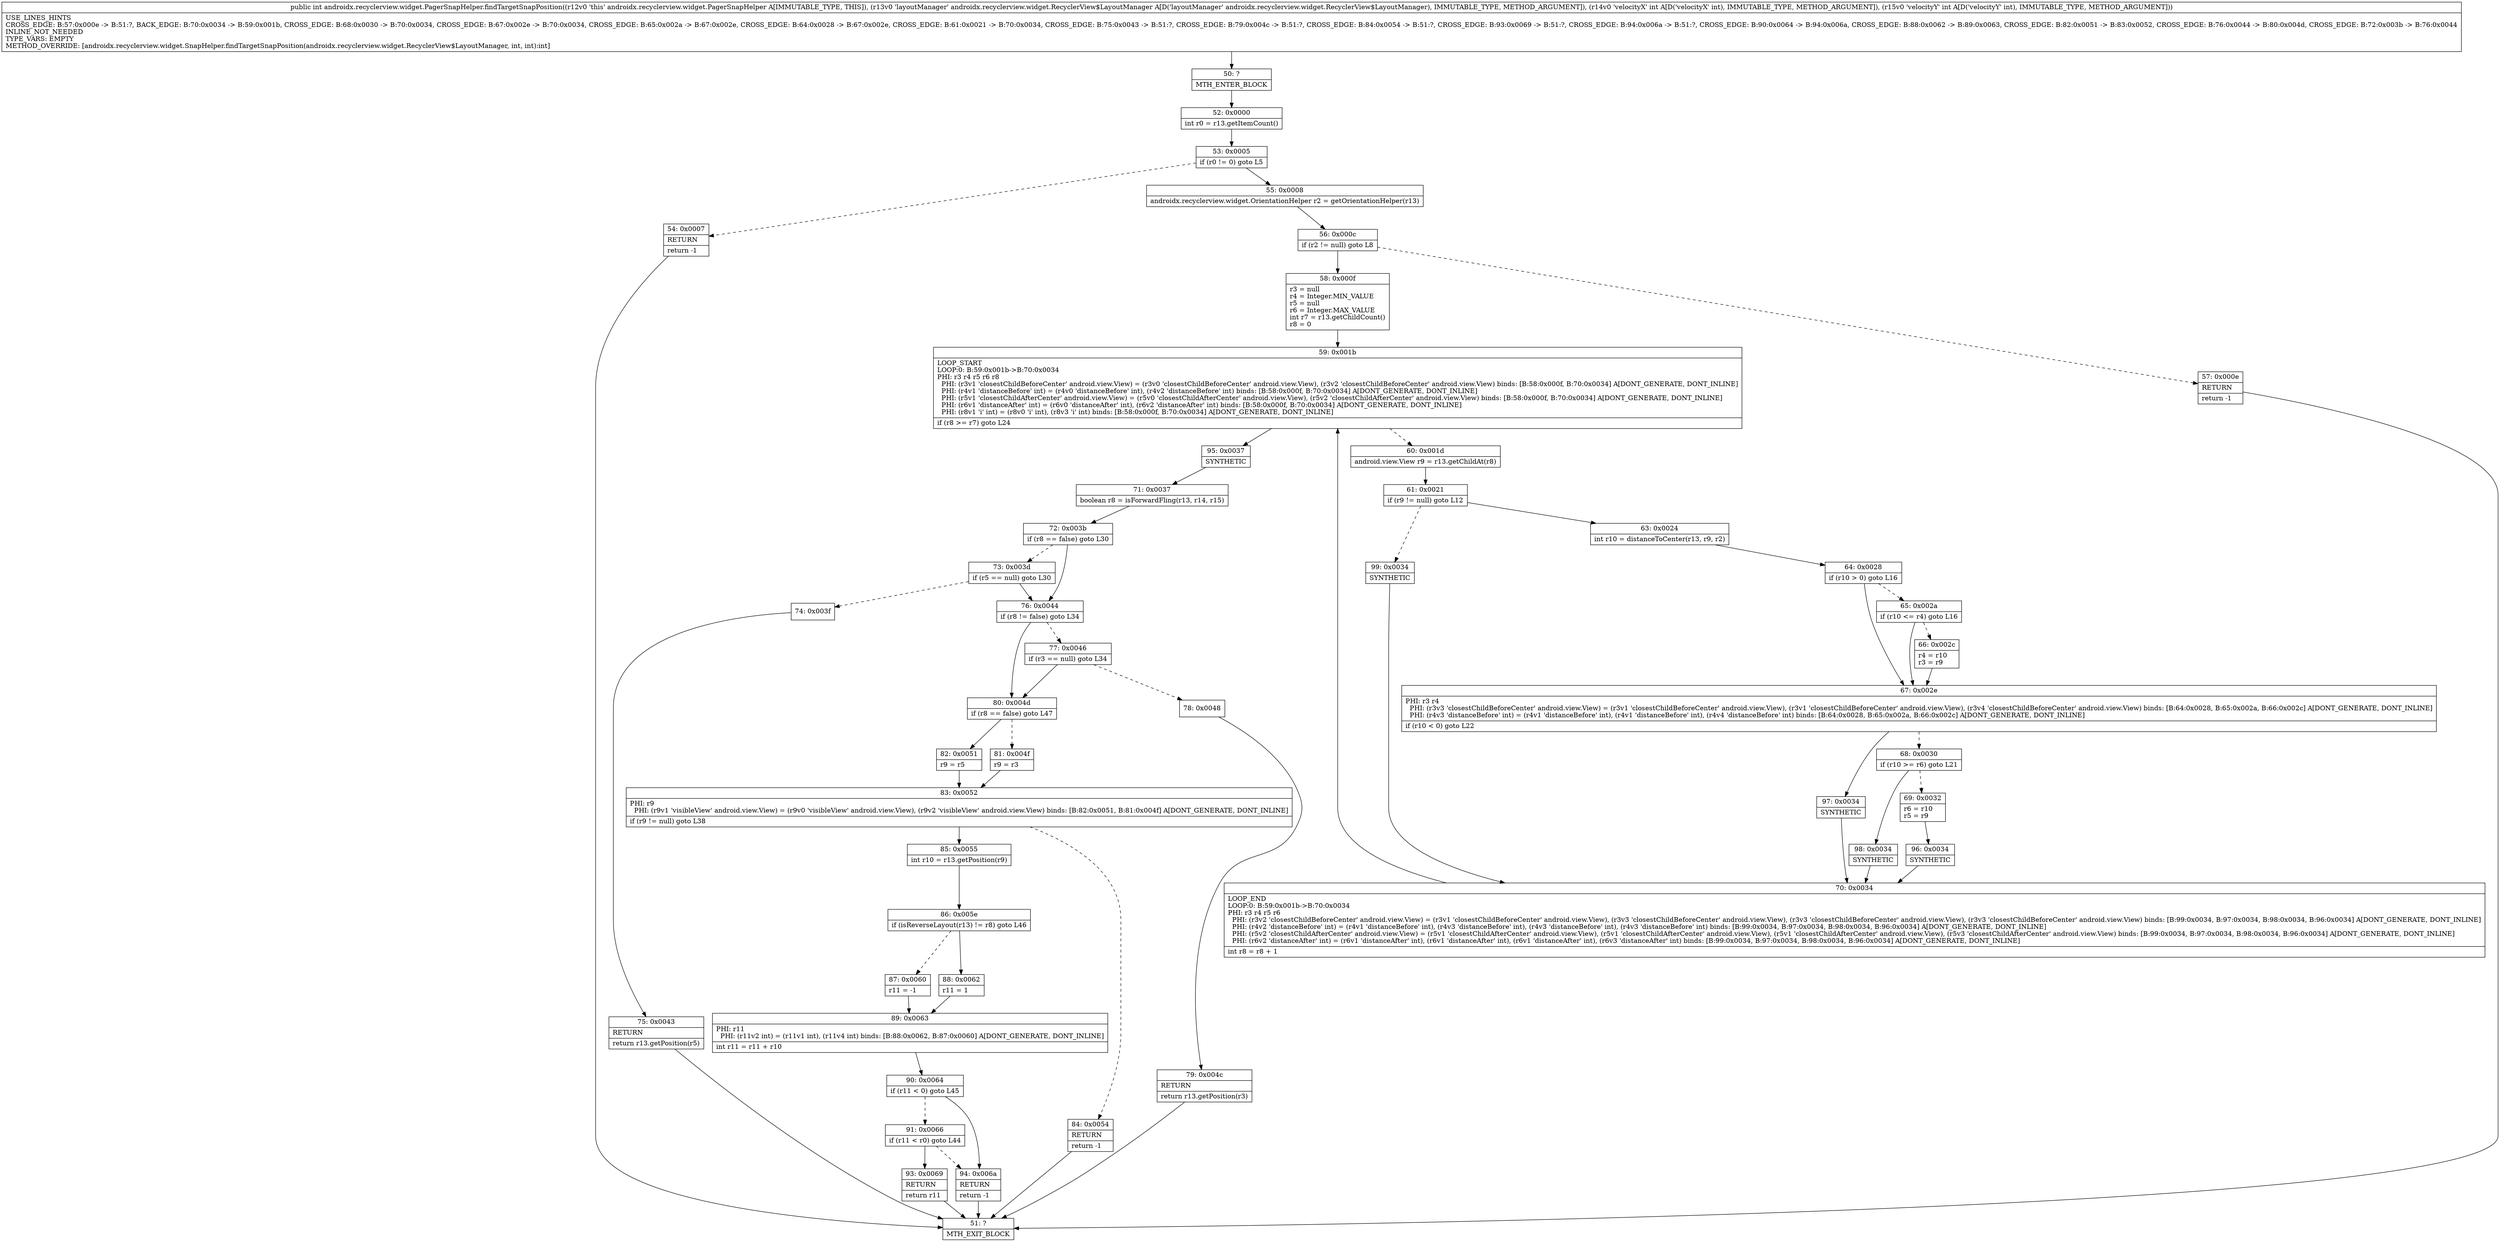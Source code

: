 digraph "CFG forandroidx.recyclerview.widget.PagerSnapHelper.findTargetSnapPosition(Landroidx\/recyclerview\/widget\/RecyclerView$LayoutManager;II)I" {
Node_50 [shape=record,label="{50\:\ ?|MTH_ENTER_BLOCK\l}"];
Node_52 [shape=record,label="{52\:\ 0x0000|int r0 = r13.getItemCount()\l}"];
Node_53 [shape=record,label="{53\:\ 0x0005|if (r0 != 0) goto L5\l}"];
Node_54 [shape=record,label="{54\:\ 0x0007|RETURN\l|return \-1\l}"];
Node_51 [shape=record,label="{51\:\ ?|MTH_EXIT_BLOCK\l}"];
Node_55 [shape=record,label="{55\:\ 0x0008|androidx.recyclerview.widget.OrientationHelper r2 = getOrientationHelper(r13)\l}"];
Node_56 [shape=record,label="{56\:\ 0x000c|if (r2 != null) goto L8\l}"];
Node_57 [shape=record,label="{57\:\ 0x000e|RETURN\l|return \-1\l}"];
Node_58 [shape=record,label="{58\:\ 0x000f|r3 = null\lr4 = Integer.MIN_VALUE\lr5 = null\lr6 = Integer.MAX_VALUE\lint r7 = r13.getChildCount()\lr8 = 0\l}"];
Node_59 [shape=record,label="{59\:\ 0x001b|LOOP_START\lLOOP:0: B:59:0x001b\-\>B:70:0x0034\lPHI: r3 r4 r5 r6 r8 \l  PHI: (r3v1 'closestChildBeforeCenter' android.view.View) = (r3v0 'closestChildBeforeCenter' android.view.View), (r3v2 'closestChildBeforeCenter' android.view.View) binds: [B:58:0x000f, B:70:0x0034] A[DONT_GENERATE, DONT_INLINE]\l  PHI: (r4v1 'distanceBefore' int) = (r4v0 'distanceBefore' int), (r4v2 'distanceBefore' int) binds: [B:58:0x000f, B:70:0x0034] A[DONT_GENERATE, DONT_INLINE]\l  PHI: (r5v1 'closestChildAfterCenter' android.view.View) = (r5v0 'closestChildAfterCenter' android.view.View), (r5v2 'closestChildAfterCenter' android.view.View) binds: [B:58:0x000f, B:70:0x0034] A[DONT_GENERATE, DONT_INLINE]\l  PHI: (r6v1 'distanceAfter' int) = (r6v0 'distanceAfter' int), (r6v2 'distanceAfter' int) binds: [B:58:0x000f, B:70:0x0034] A[DONT_GENERATE, DONT_INLINE]\l  PHI: (r8v1 'i' int) = (r8v0 'i' int), (r8v3 'i' int) binds: [B:58:0x000f, B:70:0x0034] A[DONT_GENERATE, DONT_INLINE]\l|if (r8 \>= r7) goto L24\l}"];
Node_60 [shape=record,label="{60\:\ 0x001d|android.view.View r9 = r13.getChildAt(r8)\l}"];
Node_61 [shape=record,label="{61\:\ 0x0021|if (r9 != null) goto L12\l}"];
Node_63 [shape=record,label="{63\:\ 0x0024|int r10 = distanceToCenter(r13, r9, r2)\l}"];
Node_64 [shape=record,label="{64\:\ 0x0028|if (r10 \> 0) goto L16\l}"];
Node_65 [shape=record,label="{65\:\ 0x002a|if (r10 \<= r4) goto L16\l}"];
Node_66 [shape=record,label="{66\:\ 0x002c|r4 = r10\lr3 = r9\l}"];
Node_67 [shape=record,label="{67\:\ 0x002e|PHI: r3 r4 \l  PHI: (r3v3 'closestChildBeforeCenter' android.view.View) = (r3v1 'closestChildBeforeCenter' android.view.View), (r3v1 'closestChildBeforeCenter' android.view.View), (r3v4 'closestChildBeforeCenter' android.view.View) binds: [B:64:0x0028, B:65:0x002a, B:66:0x002c] A[DONT_GENERATE, DONT_INLINE]\l  PHI: (r4v3 'distanceBefore' int) = (r4v1 'distanceBefore' int), (r4v1 'distanceBefore' int), (r4v4 'distanceBefore' int) binds: [B:64:0x0028, B:65:0x002a, B:66:0x002c] A[DONT_GENERATE, DONT_INLINE]\l|if (r10 \< 0) goto L22\l}"];
Node_68 [shape=record,label="{68\:\ 0x0030|if (r10 \>= r6) goto L21\l}"];
Node_69 [shape=record,label="{69\:\ 0x0032|r6 = r10\lr5 = r9\l}"];
Node_96 [shape=record,label="{96\:\ 0x0034|SYNTHETIC\l}"];
Node_70 [shape=record,label="{70\:\ 0x0034|LOOP_END\lLOOP:0: B:59:0x001b\-\>B:70:0x0034\lPHI: r3 r4 r5 r6 \l  PHI: (r3v2 'closestChildBeforeCenter' android.view.View) = (r3v1 'closestChildBeforeCenter' android.view.View), (r3v3 'closestChildBeforeCenter' android.view.View), (r3v3 'closestChildBeforeCenter' android.view.View), (r3v3 'closestChildBeforeCenter' android.view.View) binds: [B:99:0x0034, B:97:0x0034, B:98:0x0034, B:96:0x0034] A[DONT_GENERATE, DONT_INLINE]\l  PHI: (r4v2 'distanceBefore' int) = (r4v1 'distanceBefore' int), (r4v3 'distanceBefore' int), (r4v3 'distanceBefore' int), (r4v3 'distanceBefore' int) binds: [B:99:0x0034, B:97:0x0034, B:98:0x0034, B:96:0x0034] A[DONT_GENERATE, DONT_INLINE]\l  PHI: (r5v2 'closestChildAfterCenter' android.view.View) = (r5v1 'closestChildAfterCenter' android.view.View), (r5v1 'closestChildAfterCenter' android.view.View), (r5v1 'closestChildAfterCenter' android.view.View), (r5v3 'closestChildAfterCenter' android.view.View) binds: [B:99:0x0034, B:97:0x0034, B:98:0x0034, B:96:0x0034] A[DONT_GENERATE, DONT_INLINE]\l  PHI: (r6v2 'distanceAfter' int) = (r6v1 'distanceAfter' int), (r6v1 'distanceAfter' int), (r6v1 'distanceAfter' int), (r6v3 'distanceAfter' int) binds: [B:99:0x0034, B:97:0x0034, B:98:0x0034, B:96:0x0034] A[DONT_GENERATE, DONT_INLINE]\l|int r8 = r8 + 1\l}"];
Node_98 [shape=record,label="{98\:\ 0x0034|SYNTHETIC\l}"];
Node_97 [shape=record,label="{97\:\ 0x0034|SYNTHETIC\l}"];
Node_99 [shape=record,label="{99\:\ 0x0034|SYNTHETIC\l}"];
Node_95 [shape=record,label="{95\:\ 0x0037|SYNTHETIC\l}"];
Node_71 [shape=record,label="{71\:\ 0x0037|boolean r8 = isForwardFling(r13, r14, r15)\l}"];
Node_72 [shape=record,label="{72\:\ 0x003b|if (r8 == false) goto L30\l}"];
Node_73 [shape=record,label="{73\:\ 0x003d|if (r5 == null) goto L30\l}"];
Node_74 [shape=record,label="{74\:\ 0x003f}"];
Node_75 [shape=record,label="{75\:\ 0x0043|RETURN\l|return r13.getPosition(r5)\l}"];
Node_76 [shape=record,label="{76\:\ 0x0044|if (r8 != false) goto L34\l}"];
Node_77 [shape=record,label="{77\:\ 0x0046|if (r3 == null) goto L34\l}"];
Node_78 [shape=record,label="{78\:\ 0x0048}"];
Node_79 [shape=record,label="{79\:\ 0x004c|RETURN\l|return r13.getPosition(r3)\l}"];
Node_80 [shape=record,label="{80\:\ 0x004d|if (r8 == false) goto L47\l}"];
Node_81 [shape=record,label="{81\:\ 0x004f|r9 = r3\l}"];
Node_83 [shape=record,label="{83\:\ 0x0052|PHI: r9 \l  PHI: (r9v1 'visibleView' android.view.View) = (r9v0 'visibleView' android.view.View), (r9v2 'visibleView' android.view.View) binds: [B:82:0x0051, B:81:0x004f] A[DONT_GENERATE, DONT_INLINE]\l|if (r9 != null) goto L38\l}"];
Node_84 [shape=record,label="{84\:\ 0x0054|RETURN\l|return \-1\l}"];
Node_85 [shape=record,label="{85\:\ 0x0055|int r10 = r13.getPosition(r9)\l}"];
Node_86 [shape=record,label="{86\:\ 0x005e|if (isReverseLayout(r13) != r8) goto L46\l}"];
Node_87 [shape=record,label="{87\:\ 0x0060|r11 = \-1\l}"];
Node_89 [shape=record,label="{89\:\ 0x0063|PHI: r11 \l  PHI: (r11v2 int) = (r11v1 int), (r11v4 int) binds: [B:88:0x0062, B:87:0x0060] A[DONT_GENERATE, DONT_INLINE]\l|int r11 = r11 + r10\l}"];
Node_90 [shape=record,label="{90\:\ 0x0064|if (r11 \< 0) goto L45\l}"];
Node_91 [shape=record,label="{91\:\ 0x0066|if (r11 \< r0) goto L44\l}"];
Node_93 [shape=record,label="{93\:\ 0x0069|RETURN\l|return r11\l}"];
Node_94 [shape=record,label="{94\:\ 0x006a|RETURN\l|return \-1\l}"];
Node_88 [shape=record,label="{88\:\ 0x0062|r11 = 1\l}"];
Node_82 [shape=record,label="{82\:\ 0x0051|r9 = r5\l}"];
MethodNode[shape=record,label="{public int androidx.recyclerview.widget.PagerSnapHelper.findTargetSnapPosition((r12v0 'this' androidx.recyclerview.widget.PagerSnapHelper A[IMMUTABLE_TYPE, THIS]), (r13v0 'layoutManager' androidx.recyclerview.widget.RecyclerView$LayoutManager A[D('layoutManager' androidx.recyclerview.widget.RecyclerView$LayoutManager), IMMUTABLE_TYPE, METHOD_ARGUMENT]), (r14v0 'velocityX' int A[D('velocityX' int), IMMUTABLE_TYPE, METHOD_ARGUMENT]), (r15v0 'velocityY' int A[D('velocityY' int), IMMUTABLE_TYPE, METHOD_ARGUMENT]))  | USE_LINES_HINTS\lCROSS_EDGE: B:57:0x000e \-\> B:51:?, BACK_EDGE: B:70:0x0034 \-\> B:59:0x001b, CROSS_EDGE: B:68:0x0030 \-\> B:70:0x0034, CROSS_EDGE: B:67:0x002e \-\> B:70:0x0034, CROSS_EDGE: B:65:0x002a \-\> B:67:0x002e, CROSS_EDGE: B:64:0x0028 \-\> B:67:0x002e, CROSS_EDGE: B:61:0x0021 \-\> B:70:0x0034, CROSS_EDGE: B:75:0x0043 \-\> B:51:?, CROSS_EDGE: B:79:0x004c \-\> B:51:?, CROSS_EDGE: B:84:0x0054 \-\> B:51:?, CROSS_EDGE: B:93:0x0069 \-\> B:51:?, CROSS_EDGE: B:94:0x006a \-\> B:51:?, CROSS_EDGE: B:90:0x0064 \-\> B:94:0x006a, CROSS_EDGE: B:88:0x0062 \-\> B:89:0x0063, CROSS_EDGE: B:82:0x0051 \-\> B:83:0x0052, CROSS_EDGE: B:76:0x0044 \-\> B:80:0x004d, CROSS_EDGE: B:72:0x003b \-\> B:76:0x0044\lINLINE_NOT_NEEDED\lTYPE_VARS: EMPTY\lMETHOD_OVERRIDE: [androidx.recyclerview.widget.SnapHelper.findTargetSnapPosition(androidx.recyclerview.widget.RecyclerView$LayoutManager, int, int):int]\l}"];
MethodNode -> Node_50;Node_50 -> Node_52;
Node_52 -> Node_53;
Node_53 -> Node_54[style=dashed];
Node_53 -> Node_55;
Node_54 -> Node_51;
Node_55 -> Node_56;
Node_56 -> Node_57[style=dashed];
Node_56 -> Node_58;
Node_57 -> Node_51;
Node_58 -> Node_59;
Node_59 -> Node_60[style=dashed];
Node_59 -> Node_95;
Node_60 -> Node_61;
Node_61 -> Node_63;
Node_61 -> Node_99[style=dashed];
Node_63 -> Node_64;
Node_64 -> Node_65[style=dashed];
Node_64 -> Node_67;
Node_65 -> Node_66[style=dashed];
Node_65 -> Node_67;
Node_66 -> Node_67;
Node_67 -> Node_68[style=dashed];
Node_67 -> Node_97;
Node_68 -> Node_69[style=dashed];
Node_68 -> Node_98;
Node_69 -> Node_96;
Node_96 -> Node_70;
Node_70 -> Node_59;
Node_98 -> Node_70;
Node_97 -> Node_70;
Node_99 -> Node_70;
Node_95 -> Node_71;
Node_71 -> Node_72;
Node_72 -> Node_73[style=dashed];
Node_72 -> Node_76;
Node_73 -> Node_74[style=dashed];
Node_73 -> Node_76;
Node_74 -> Node_75;
Node_75 -> Node_51;
Node_76 -> Node_77[style=dashed];
Node_76 -> Node_80;
Node_77 -> Node_78[style=dashed];
Node_77 -> Node_80;
Node_78 -> Node_79;
Node_79 -> Node_51;
Node_80 -> Node_81[style=dashed];
Node_80 -> Node_82;
Node_81 -> Node_83;
Node_83 -> Node_84[style=dashed];
Node_83 -> Node_85;
Node_84 -> Node_51;
Node_85 -> Node_86;
Node_86 -> Node_87[style=dashed];
Node_86 -> Node_88;
Node_87 -> Node_89;
Node_89 -> Node_90;
Node_90 -> Node_91[style=dashed];
Node_90 -> Node_94;
Node_91 -> Node_93;
Node_91 -> Node_94[style=dashed];
Node_93 -> Node_51;
Node_94 -> Node_51;
Node_88 -> Node_89;
Node_82 -> Node_83;
}

